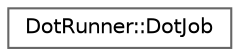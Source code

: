 digraph "Graphical Class Hierarchy"
{
 // INTERACTIVE_SVG=YES
 // LATEX_PDF_SIZE
  bgcolor="transparent";
  edge [fontname=Helvetica,fontsize=10,labelfontname=Helvetica,labelfontsize=10];
  node [fontname=Helvetica,fontsize=10,shape=box,height=0.2,width=0.4];
  rankdir="LR";
  Node0 [label="DotRunner::DotJob",height=0.2,width=0.4,color="grey40", fillcolor="white", style="filled",URL="$d6/dd8/struct_dot_runner_1_1_dot_job.html",tooltip=" "];
}
